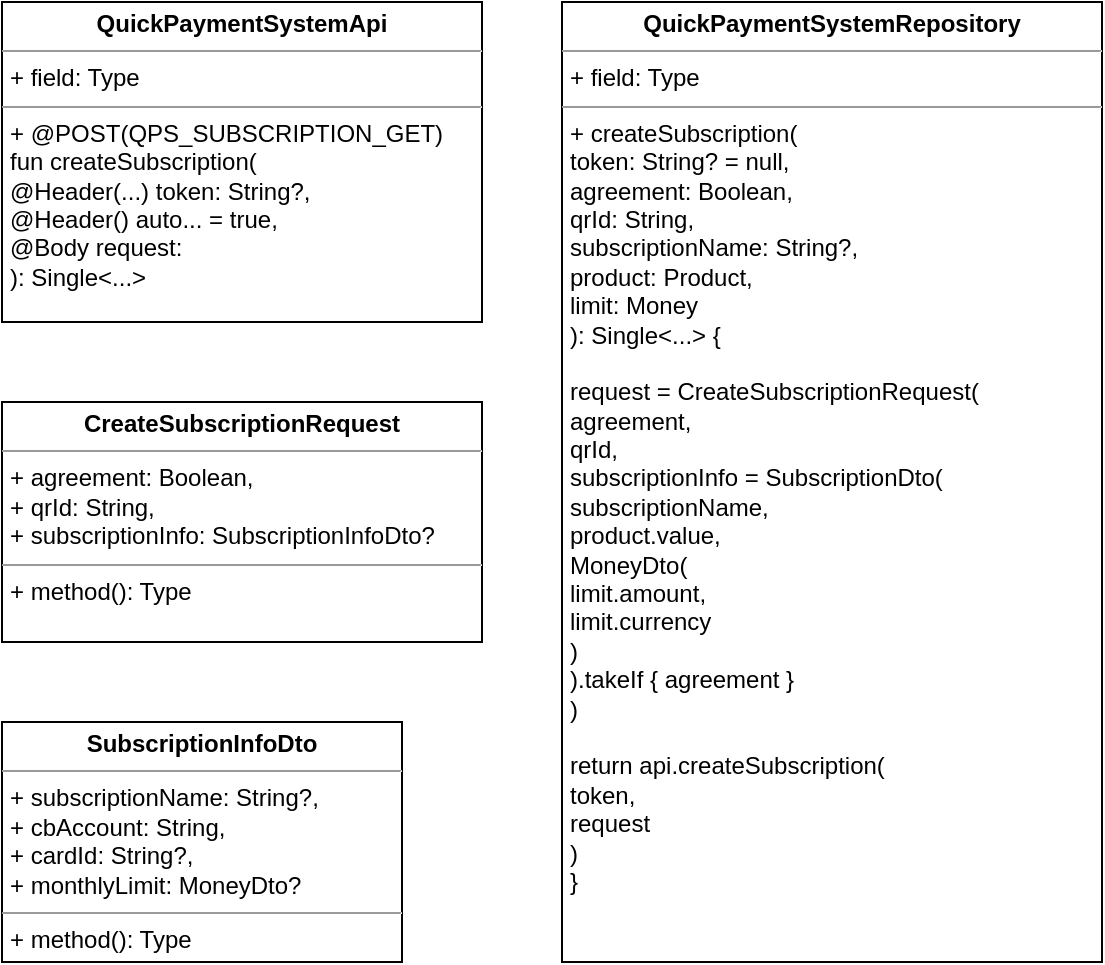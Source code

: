 <mxfile version="20.0.4" type="github">
  <diagram id="_11fgWYeZWs7mpHxSI01" name="Page-1">
    <mxGraphModel dx="757" dy="480" grid="1" gridSize="10" guides="1" tooltips="1" connect="1" arrows="1" fold="1" page="1" pageScale="1" pageWidth="827" pageHeight="1169" math="0" shadow="0">
      <root>
        <mxCell id="0" />
        <mxCell id="1" parent="0" />
        <mxCell id="eyirgzZCKavRE8oVCcqX-1" value="&lt;p style=&quot;margin:0px;margin-top:4px;text-align:center;&quot;&gt;&lt;b&gt;QuickPaymentSystemApi&lt;/b&gt;&lt;/p&gt;&lt;hr size=&quot;1&quot;&gt;&lt;p style=&quot;margin:0px;margin-left:4px;&quot;&gt;+ field: Type&lt;/p&gt;&lt;hr size=&quot;1&quot;&gt;&lt;p style=&quot;margin:0px;margin-left:4px;&quot;&gt;+ @POST(QPS_SUBSCRIPTION_GET) &lt;br&gt;&lt;/p&gt;&lt;p style=&quot;margin:0px;margin-left:4px;&quot;&gt;fun createSubscription(&lt;/p&gt;&lt;p style=&quot;margin:0px;margin-left:4px;&quot;&gt;@Header(...) token: String?,&lt;/p&gt;&lt;p style=&quot;margin:0px;margin-left:4px;&quot;&gt;@Header() auto... = true,&lt;br&gt;&lt;/p&gt;&lt;p style=&quot;margin:0px;margin-left:4px;&quot;&gt;@Body request: &lt;br&gt;&lt;/p&gt;&lt;p style=&quot;margin:0px;margin-left:4px;&quot;&gt;): Single&amp;lt;...&amp;gt;&lt;br&gt;&lt;/p&gt;" style="verticalAlign=top;align=left;overflow=fill;fontSize=12;fontFamily=Helvetica;html=1;" vertex="1" parent="1">
          <mxGeometry x="120" y="120" width="240" height="160" as="geometry" />
        </mxCell>
        <mxCell id="eyirgzZCKavRE8oVCcqX-2" value="&lt;p style=&quot;margin:0px;margin-top:4px;text-align:center;&quot;&gt;&lt;b&gt;CreateSubscriptionRequest&lt;/b&gt;&lt;br&gt;&lt;/p&gt;&lt;hr size=&quot;1&quot;&gt;&lt;p style=&quot;margin:0px;margin-left:4px;&quot;&gt;+ agreement: Boolean,&lt;/p&gt;&lt;p style=&quot;margin:0px;margin-left:4px;&quot;&gt;+ qrId: String,&lt;/p&gt;&lt;p style=&quot;margin:0px;margin-left:4px;&quot;&gt;+ subscriptionInfo: SubscriptionInfoDto?&lt;br&gt;&lt;/p&gt;&lt;hr size=&quot;1&quot;&gt;&lt;p style=&quot;margin:0px;margin-left:4px;&quot;&gt;+ method(): Type&lt;/p&gt;" style="verticalAlign=top;align=left;overflow=fill;fontSize=12;fontFamily=Helvetica;html=1;" vertex="1" parent="1">
          <mxGeometry x="120" y="320" width="240" height="120" as="geometry" />
        </mxCell>
        <mxCell id="eyirgzZCKavRE8oVCcqX-3" value="&lt;p style=&quot;margin:0px;margin-top:4px;text-align:center;&quot;&gt;&lt;b&gt;SubscriptionInfoDto&lt;/b&gt;&lt;/p&gt;&lt;hr size=&quot;1&quot;&gt;&lt;p style=&quot;margin:0px;margin-left:4px;&quot;&gt;+ subscriptionName: String?,&lt;/p&gt;&lt;p style=&quot;margin:0px;margin-left:4px;&quot;&gt;+ cbAccount: String,&lt;/p&gt;&lt;p style=&quot;margin:0px;margin-left:4px;&quot;&gt;+ cardId: String?,&lt;/p&gt;&lt;p style=&quot;margin:0px;margin-left:4px;&quot;&gt;+ monthlyLimit: MoneyDto?&lt;br&gt;&lt;/p&gt;&lt;hr size=&quot;1&quot;&gt;&lt;p style=&quot;margin:0px;margin-left:4px;&quot;&gt;+ method(): Type&lt;/p&gt;" style="verticalAlign=top;align=left;overflow=fill;fontSize=12;fontFamily=Helvetica;html=1;" vertex="1" parent="1">
          <mxGeometry x="120" y="480" width="200" height="120" as="geometry" />
        </mxCell>
        <mxCell id="eyirgzZCKavRE8oVCcqX-4" value="&lt;p style=&quot;margin:0px;margin-top:4px;text-align:center;&quot;&gt;&lt;b&gt;QuickPaymentSystemRepository&lt;/b&gt;&lt;/p&gt;&lt;hr size=&quot;1&quot;&gt;&lt;p style=&quot;margin:0px;margin-left:4px;&quot;&gt;+ field: Type&lt;/p&gt;&lt;hr size=&quot;1&quot;&gt;&lt;p style=&quot;margin:0px;margin-left:4px;&quot;&gt;+ createSubscription(&lt;/p&gt;&lt;p style=&quot;margin:0px;margin-left:4px;&quot;&gt;token: String? = null,&lt;/p&gt;&lt;p style=&quot;margin:0px;margin-left:4px;&quot;&gt;agreement: Boolean,&lt;/p&gt;&lt;p style=&quot;margin:0px;margin-left:4px;&quot;&gt;qrId: String,&lt;/p&gt;&lt;p style=&quot;margin:0px;margin-left:4px;&quot;&gt;subscriptionName: String?,&lt;/p&gt;&lt;p style=&quot;margin:0px;margin-left:4px;&quot;&gt;product: Product,&lt;/p&gt;&lt;p style=&quot;margin:0px;margin-left:4px;&quot;&gt;limit: Money&lt;br&gt;&lt;/p&gt;&lt;p style=&quot;margin:0px;margin-left:4px;&quot;&gt;): Single&amp;lt;...&amp;gt; {&lt;/p&gt;&lt;p style=&quot;margin:0px;margin-left:4px;&quot;&gt;&lt;br&gt;&lt;/p&gt;&lt;p style=&quot;margin:0px;margin-left:4px;&quot;&gt;request = CreateSubscriptionRequest(&lt;/p&gt;&lt;p style=&quot;margin:0px;margin-left:4px;&quot;&gt;agreement,&lt;/p&gt;&lt;p style=&quot;margin:0px;margin-left:4px;&quot;&gt;qrId,&lt;/p&gt;&lt;p style=&quot;margin:0px;margin-left:4px;&quot;&gt;subscriptionInfo = SubscriptionDto(&lt;/p&gt;&lt;p style=&quot;margin:0px;margin-left:4px;&quot;&gt;subscriptionName,&lt;/p&gt;&lt;p style=&quot;margin:0px;margin-left:4px;&quot;&gt;product.value,&lt;/p&gt;&lt;p style=&quot;margin:0px;margin-left:4px;&quot;&gt;MoneyDto(&lt;/p&gt;&lt;p style=&quot;margin:0px;margin-left:4px;&quot;&gt;limit.amount,&lt;/p&gt;&lt;p style=&quot;margin:0px;margin-left:4px;&quot;&gt;limit.currency&lt;br&gt;&lt;/p&gt;&lt;p style=&quot;margin:0px;margin-left:4px;&quot;&gt;)&lt;br&gt;&lt;/p&gt;&lt;p style=&quot;margin:0px;margin-left:4px;&quot;&gt;).takeIf { agreement }&lt;br&gt;&lt;/p&gt;&lt;p style=&quot;margin:0px;margin-left:4px;&quot;&gt;)&lt;br&gt;&lt;/p&gt;&lt;p style=&quot;margin:0px;margin-left:4px;&quot;&gt;&lt;br&gt;&lt;/p&gt;&lt;p style=&quot;margin:0px;margin-left:4px;&quot;&gt;return api.createSubscription(&lt;/p&gt;&lt;p style=&quot;margin:0px;margin-left:4px;&quot;&gt;token,&lt;/p&gt;&lt;p style=&quot;margin:0px;margin-left:4px;&quot;&gt;request&lt;br&gt;&lt;/p&gt;&lt;p style=&quot;margin:0px;margin-left:4px;&quot;&gt;)&lt;br&gt;&lt;/p&gt;&lt;p style=&quot;margin:0px;margin-left:4px;&quot;&gt;}&lt;br&gt;&lt;/p&gt;" style="verticalAlign=top;align=left;overflow=fill;fontSize=12;fontFamily=Helvetica;html=1;" vertex="1" parent="1">
          <mxGeometry x="400" y="120" width="270" height="480" as="geometry" />
        </mxCell>
      </root>
    </mxGraphModel>
  </diagram>
</mxfile>
